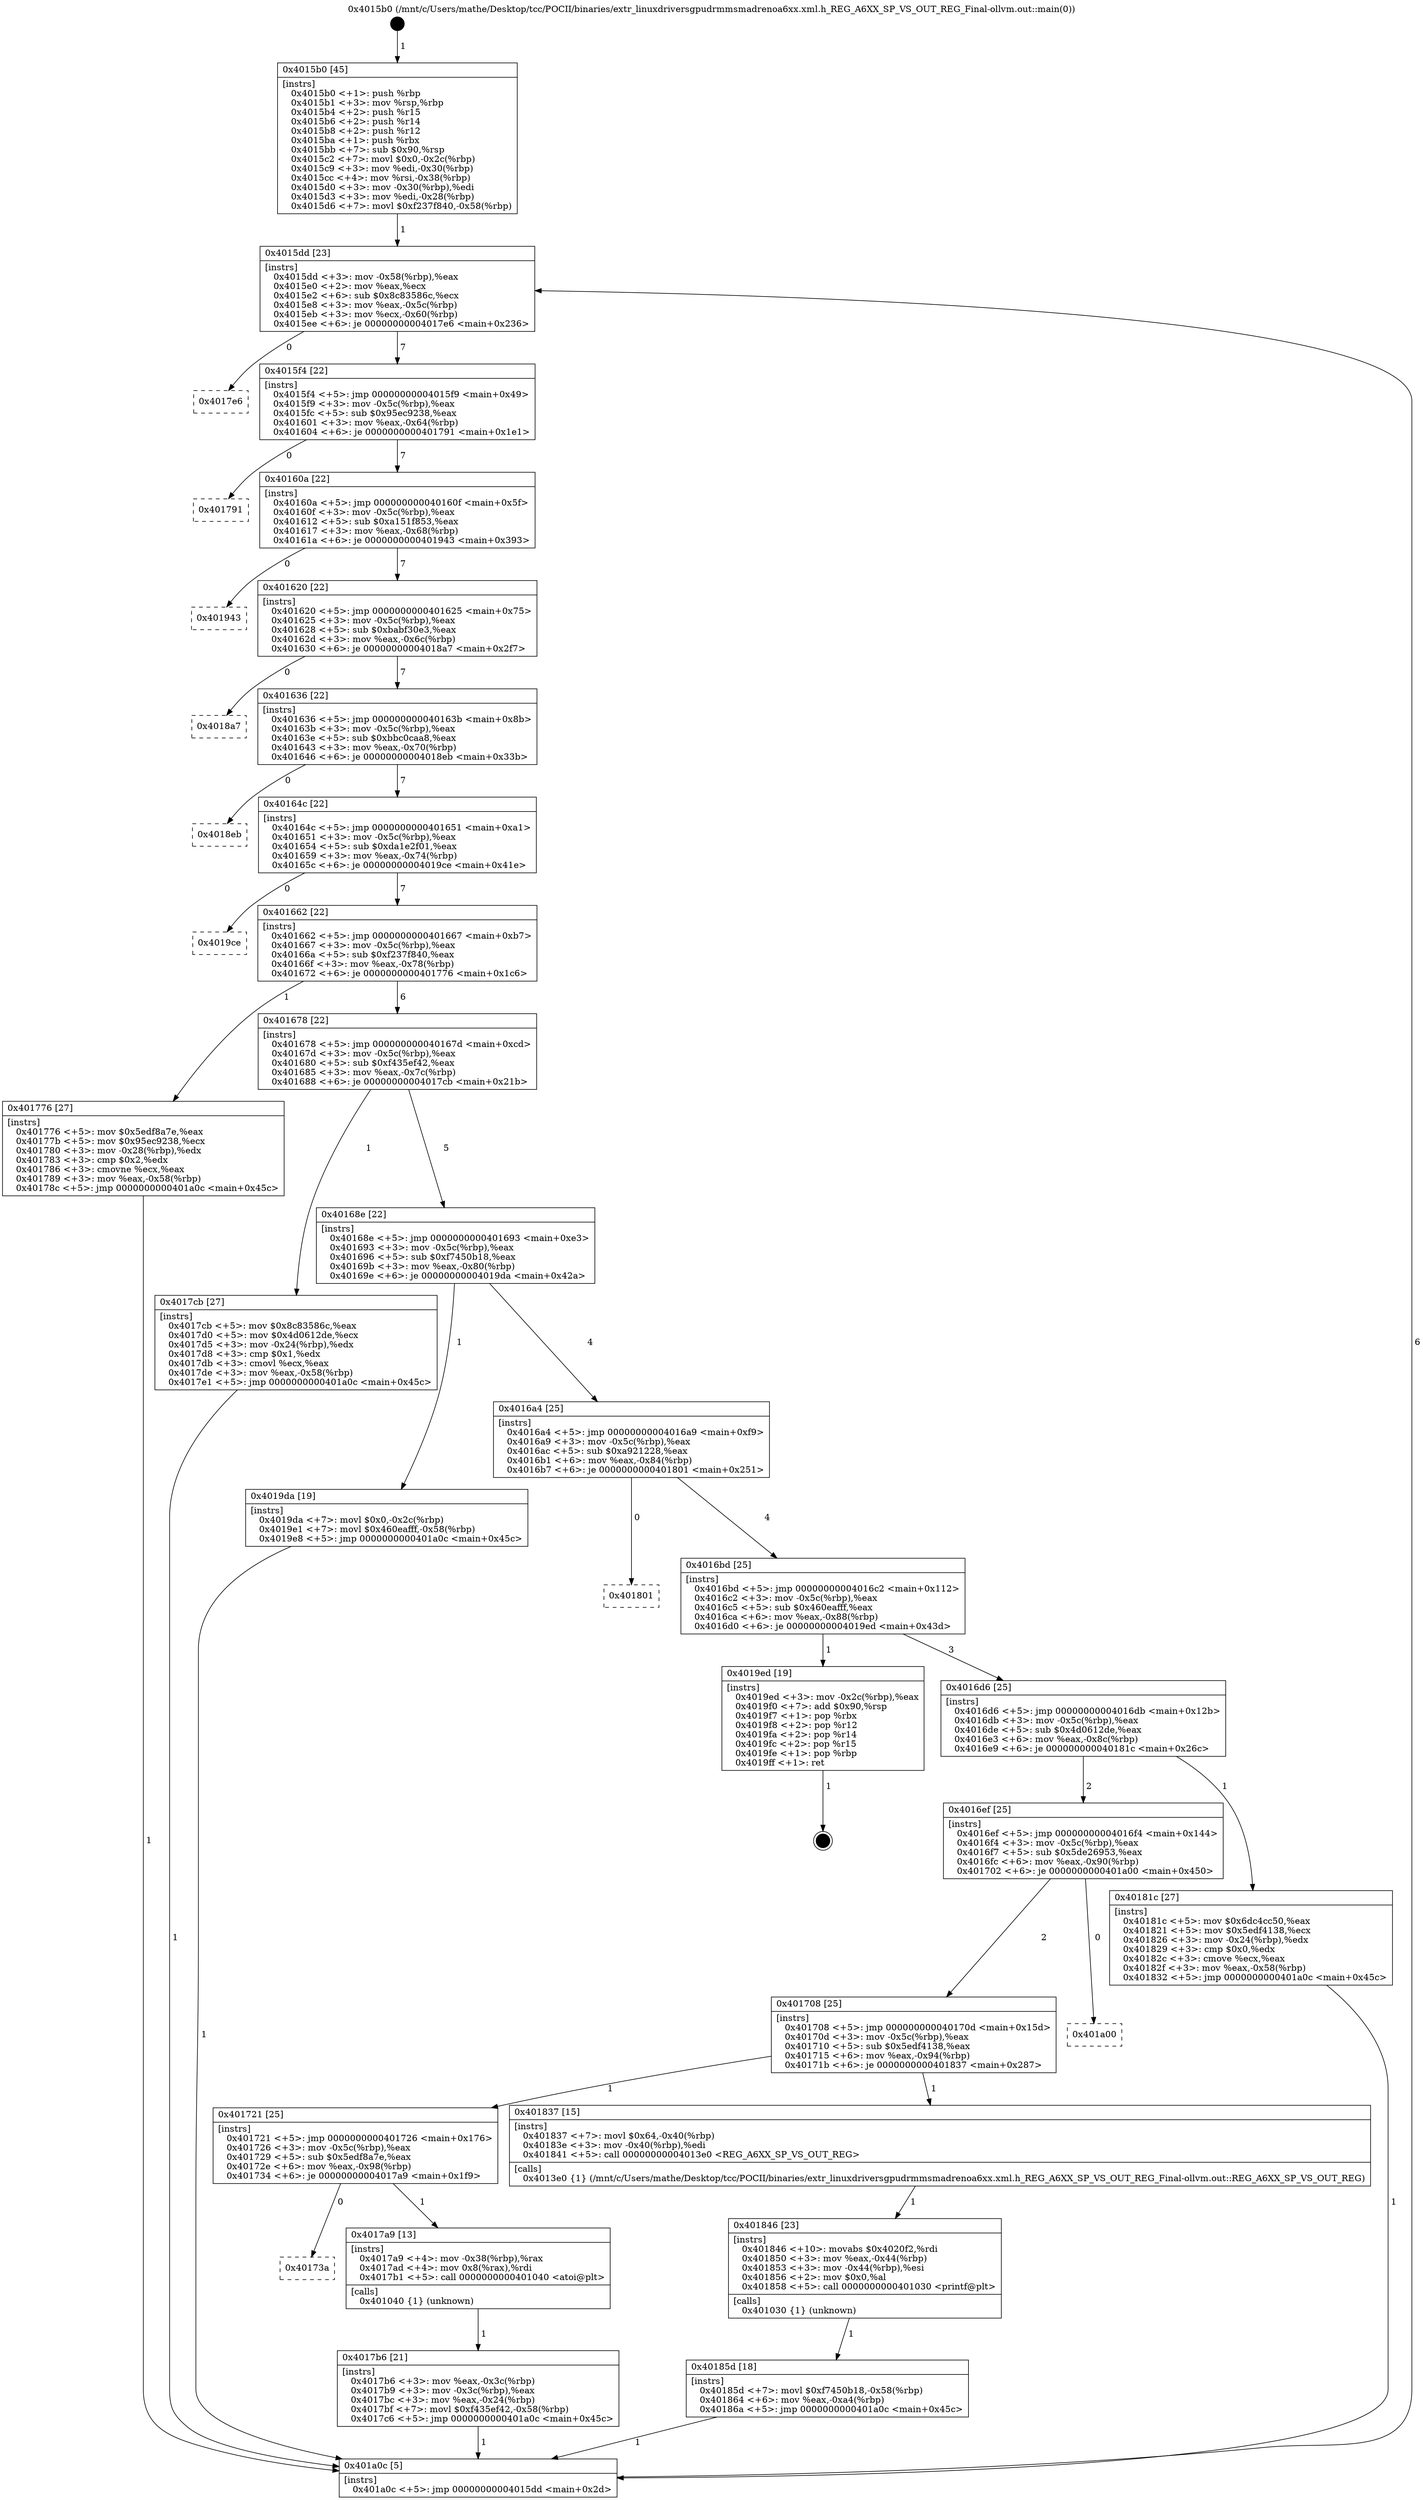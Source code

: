 digraph "0x4015b0" {
  label = "0x4015b0 (/mnt/c/Users/mathe/Desktop/tcc/POCII/binaries/extr_linuxdriversgpudrmmsmadrenoa6xx.xml.h_REG_A6XX_SP_VS_OUT_REG_Final-ollvm.out::main(0))"
  labelloc = "t"
  node[shape=record]

  Entry [label="",width=0.3,height=0.3,shape=circle,fillcolor=black,style=filled]
  "0x4015dd" [label="{
     0x4015dd [23]\l
     | [instrs]\l
     &nbsp;&nbsp;0x4015dd \<+3\>: mov -0x58(%rbp),%eax\l
     &nbsp;&nbsp;0x4015e0 \<+2\>: mov %eax,%ecx\l
     &nbsp;&nbsp;0x4015e2 \<+6\>: sub $0x8c83586c,%ecx\l
     &nbsp;&nbsp;0x4015e8 \<+3\>: mov %eax,-0x5c(%rbp)\l
     &nbsp;&nbsp;0x4015eb \<+3\>: mov %ecx,-0x60(%rbp)\l
     &nbsp;&nbsp;0x4015ee \<+6\>: je 00000000004017e6 \<main+0x236\>\l
  }"]
  "0x4017e6" [label="{
     0x4017e6\l
  }", style=dashed]
  "0x4015f4" [label="{
     0x4015f4 [22]\l
     | [instrs]\l
     &nbsp;&nbsp;0x4015f4 \<+5\>: jmp 00000000004015f9 \<main+0x49\>\l
     &nbsp;&nbsp;0x4015f9 \<+3\>: mov -0x5c(%rbp),%eax\l
     &nbsp;&nbsp;0x4015fc \<+5\>: sub $0x95ec9238,%eax\l
     &nbsp;&nbsp;0x401601 \<+3\>: mov %eax,-0x64(%rbp)\l
     &nbsp;&nbsp;0x401604 \<+6\>: je 0000000000401791 \<main+0x1e1\>\l
  }"]
  Exit [label="",width=0.3,height=0.3,shape=circle,fillcolor=black,style=filled,peripheries=2]
  "0x401791" [label="{
     0x401791\l
  }", style=dashed]
  "0x40160a" [label="{
     0x40160a [22]\l
     | [instrs]\l
     &nbsp;&nbsp;0x40160a \<+5\>: jmp 000000000040160f \<main+0x5f\>\l
     &nbsp;&nbsp;0x40160f \<+3\>: mov -0x5c(%rbp),%eax\l
     &nbsp;&nbsp;0x401612 \<+5\>: sub $0xa151f853,%eax\l
     &nbsp;&nbsp;0x401617 \<+3\>: mov %eax,-0x68(%rbp)\l
     &nbsp;&nbsp;0x40161a \<+6\>: je 0000000000401943 \<main+0x393\>\l
  }"]
  "0x40185d" [label="{
     0x40185d [18]\l
     | [instrs]\l
     &nbsp;&nbsp;0x40185d \<+7\>: movl $0xf7450b18,-0x58(%rbp)\l
     &nbsp;&nbsp;0x401864 \<+6\>: mov %eax,-0xa4(%rbp)\l
     &nbsp;&nbsp;0x40186a \<+5\>: jmp 0000000000401a0c \<main+0x45c\>\l
  }"]
  "0x401943" [label="{
     0x401943\l
  }", style=dashed]
  "0x401620" [label="{
     0x401620 [22]\l
     | [instrs]\l
     &nbsp;&nbsp;0x401620 \<+5\>: jmp 0000000000401625 \<main+0x75\>\l
     &nbsp;&nbsp;0x401625 \<+3\>: mov -0x5c(%rbp),%eax\l
     &nbsp;&nbsp;0x401628 \<+5\>: sub $0xbabf30e3,%eax\l
     &nbsp;&nbsp;0x40162d \<+3\>: mov %eax,-0x6c(%rbp)\l
     &nbsp;&nbsp;0x401630 \<+6\>: je 00000000004018a7 \<main+0x2f7\>\l
  }"]
  "0x401846" [label="{
     0x401846 [23]\l
     | [instrs]\l
     &nbsp;&nbsp;0x401846 \<+10\>: movabs $0x4020f2,%rdi\l
     &nbsp;&nbsp;0x401850 \<+3\>: mov %eax,-0x44(%rbp)\l
     &nbsp;&nbsp;0x401853 \<+3\>: mov -0x44(%rbp),%esi\l
     &nbsp;&nbsp;0x401856 \<+2\>: mov $0x0,%al\l
     &nbsp;&nbsp;0x401858 \<+5\>: call 0000000000401030 \<printf@plt\>\l
     | [calls]\l
     &nbsp;&nbsp;0x401030 \{1\} (unknown)\l
  }"]
  "0x4018a7" [label="{
     0x4018a7\l
  }", style=dashed]
  "0x401636" [label="{
     0x401636 [22]\l
     | [instrs]\l
     &nbsp;&nbsp;0x401636 \<+5\>: jmp 000000000040163b \<main+0x8b\>\l
     &nbsp;&nbsp;0x40163b \<+3\>: mov -0x5c(%rbp),%eax\l
     &nbsp;&nbsp;0x40163e \<+5\>: sub $0xbbc0caa8,%eax\l
     &nbsp;&nbsp;0x401643 \<+3\>: mov %eax,-0x70(%rbp)\l
     &nbsp;&nbsp;0x401646 \<+6\>: je 00000000004018eb \<main+0x33b\>\l
  }"]
  "0x4017b6" [label="{
     0x4017b6 [21]\l
     | [instrs]\l
     &nbsp;&nbsp;0x4017b6 \<+3\>: mov %eax,-0x3c(%rbp)\l
     &nbsp;&nbsp;0x4017b9 \<+3\>: mov -0x3c(%rbp),%eax\l
     &nbsp;&nbsp;0x4017bc \<+3\>: mov %eax,-0x24(%rbp)\l
     &nbsp;&nbsp;0x4017bf \<+7\>: movl $0xf435ef42,-0x58(%rbp)\l
     &nbsp;&nbsp;0x4017c6 \<+5\>: jmp 0000000000401a0c \<main+0x45c\>\l
  }"]
  "0x4018eb" [label="{
     0x4018eb\l
  }", style=dashed]
  "0x40164c" [label="{
     0x40164c [22]\l
     | [instrs]\l
     &nbsp;&nbsp;0x40164c \<+5\>: jmp 0000000000401651 \<main+0xa1\>\l
     &nbsp;&nbsp;0x401651 \<+3\>: mov -0x5c(%rbp),%eax\l
     &nbsp;&nbsp;0x401654 \<+5\>: sub $0xda1e2f01,%eax\l
     &nbsp;&nbsp;0x401659 \<+3\>: mov %eax,-0x74(%rbp)\l
     &nbsp;&nbsp;0x40165c \<+6\>: je 00000000004019ce \<main+0x41e\>\l
  }"]
  "0x40173a" [label="{
     0x40173a\l
  }", style=dashed]
  "0x4019ce" [label="{
     0x4019ce\l
  }", style=dashed]
  "0x401662" [label="{
     0x401662 [22]\l
     | [instrs]\l
     &nbsp;&nbsp;0x401662 \<+5\>: jmp 0000000000401667 \<main+0xb7\>\l
     &nbsp;&nbsp;0x401667 \<+3\>: mov -0x5c(%rbp),%eax\l
     &nbsp;&nbsp;0x40166a \<+5\>: sub $0xf237f840,%eax\l
     &nbsp;&nbsp;0x40166f \<+3\>: mov %eax,-0x78(%rbp)\l
     &nbsp;&nbsp;0x401672 \<+6\>: je 0000000000401776 \<main+0x1c6\>\l
  }"]
  "0x4017a9" [label="{
     0x4017a9 [13]\l
     | [instrs]\l
     &nbsp;&nbsp;0x4017a9 \<+4\>: mov -0x38(%rbp),%rax\l
     &nbsp;&nbsp;0x4017ad \<+4\>: mov 0x8(%rax),%rdi\l
     &nbsp;&nbsp;0x4017b1 \<+5\>: call 0000000000401040 \<atoi@plt\>\l
     | [calls]\l
     &nbsp;&nbsp;0x401040 \{1\} (unknown)\l
  }"]
  "0x401776" [label="{
     0x401776 [27]\l
     | [instrs]\l
     &nbsp;&nbsp;0x401776 \<+5\>: mov $0x5edf8a7e,%eax\l
     &nbsp;&nbsp;0x40177b \<+5\>: mov $0x95ec9238,%ecx\l
     &nbsp;&nbsp;0x401780 \<+3\>: mov -0x28(%rbp),%edx\l
     &nbsp;&nbsp;0x401783 \<+3\>: cmp $0x2,%edx\l
     &nbsp;&nbsp;0x401786 \<+3\>: cmovne %ecx,%eax\l
     &nbsp;&nbsp;0x401789 \<+3\>: mov %eax,-0x58(%rbp)\l
     &nbsp;&nbsp;0x40178c \<+5\>: jmp 0000000000401a0c \<main+0x45c\>\l
  }"]
  "0x401678" [label="{
     0x401678 [22]\l
     | [instrs]\l
     &nbsp;&nbsp;0x401678 \<+5\>: jmp 000000000040167d \<main+0xcd\>\l
     &nbsp;&nbsp;0x40167d \<+3\>: mov -0x5c(%rbp),%eax\l
     &nbsp;&nbsp;0x401680 \<+5\>: sub $0xf435ef42,%eax\l
     &nbsp;&nbsp;0x401685 \<+3\>: mov %eax,-0x7c(%rbp)\l
     &nbsp;&nbsp;0x401688 \<+6\>: je 00000000004017cb \<main+0x21b\>\l
  }"]
  "0x401a0c" [label="{
     0x401a0c [5]\l
     | [instrs]\l
     &nbsp;&nbsp;0x401a0c \<+5\>: jmp 00000000004015dd \<main+0x2d\>\l
  }"]
  "0x4015b0" [label="{
     0x4015b0 [45]\l
     | [instrs]\l
     &nbsp;&nbsp;0x4015b0 \<+1\>: push %rbp\l
     &nbsp;&nbsp;0x4015b1 \<+3\>: mov %rsp,%rbp\l
     &nbsp;&nbsp;0x4015b4 \<+2\>: push %r15\l
     &nbsp;&nbsp;0x4015b6 \<+2\>: push %r14\l
     &nbsp;&nbsp;0x4015b8 \<+2\>: push %r12\l
     &nbsp;&nbsp;0x4015ba \<+1\>: push %rbx\l
     &nbsp;&nbsp;0x4015bb \<+7\>: sub $0x90,%rsp\l
     &nbsp;&nbsp;0x4015c2 \<+7\>: movl $0x0,-0x2c(%rbp)\l
     &nbsp;&nbsp;0x4015c9 \<+3\>: mov %edi,-0x30(%rbp)\l
     &nbsp;&nbsp;0x4015cc \<+4\>: mov %rsi,-0x38(%rbp)\l
     &nbsp;&nbsp;0x4015d0 \<+3\>: mov -0x30(%rbp),%edi\l
     &nbsp;&nbsp;0x4015d3 \<+3\>: mov %edi,-0x28(%rbp)\l
     &nbsp;&nbsp;0x4015d6 \<+7\>: movl $0xf237f840,-0x58(%rbp)\l
  }"]
  "0x401721" [label="{
     0x401721 [25]\l
     | [instrs]\l
     &nbsp;&nbsp;0x401721 \<+5\>: jmp 0000000000401726 \<main+0x176\>\l
     &nbsp;&nbsp;0x401726 \<+3\>: mov -0x5c(%rbp),%eax\l
     &nbsp;&nbsp;0x401729 \<+5\>: sub $0x5edf8a7e,%eax\l
     &nbsp;&nbsp;0x40172e \<+6\>: mov %eax,-0x98(%rbp)\l
     &nbsp;&nbsp;0x401734 \<+6\>: je 00000000004017a9 \<main+0x1f9\>\l
  }"]
  "0x4017cb" [label="{
     0x4017cb [27]\l
     | [instrs]\l
     &nbsp;&nbsp;0x4017cb \<+5\>: mov $0x8c83586c,%eax\l
     &nbsp;&nbsp;0x4017d0 \<+5\>: mov $0x4d0612de,%ecx\l
     &nbsp;&nbsp;0x4017d5 \<+3\>: mov -0x24(%rbp),%edx\l
     &nbsp;&nbsp;0x4017d8 \<+3\>: cmp $0x1,%edx\l
     &nbsp;&nbsp;0x4017db \<+3\>: cmovl %ecx,%eax\l
     &nbsp;&nbsp;0x4017de \<+3\>: mov %eax,-0x58(%rbp)\l
     &nbsp;&nbsp;0x4017e1 \<+5\>: jmp 0000000000401a0c \<main+0x45c\>\l
  }"]
  "0x40168e" [label="{
     0x40168e [22]\l
     | [instrs]\l
     &nbsp;&nbsp;0x40168e \<+5\>: jmp 0000000000401693 \<main+0xe3\>\l
     &nbsp;&nbsp;0x401693 \<+3\>: mov -0x5c(%rbp),%eax\l
     &nbsp;&nbsp;0x401696 \<+5\>: sub $0xf7450b18,%eax\l
     &nbsp;&nbsp;0x40169b \<+3\>: mov %eax,-0x80(%rbp)\l
     &nbsp;&nbsp;0x40169e \<+6\>: je 00000000004019da \<main+0x42a\>\l
  }"]
  "0x401837" [label="{
     0x401837 [15]\l
     | [instrs]\l
     &nbsp;&nbsp;0x401837 \<+7\>: movl $0x64,-0x40(%rbp)\l
     &nbsp;&nbsp;0x40183e \<+3\>: mov -0x40(%rbp),%edi\l
     &nbsp;&nbsp;0x401841 \<+5\>: call 00000000004013e0 \<REG_A6XX_SP_VS_OUT_REG\>\l
     | [calls]\l
     &nbsp;&nbsp;0x4013e0 \{1\} (/mnt/c/Users/mathe/Desktop/tcc/POCII/binaries/extr_linuxdriversgpudrmmsmadrenoa6xx.xml.h_REG_A6XX_SP_VS_OUT_REG_Final-ollvm.out::REG_A6XX_SP_VS_OUT_REG)\l
  }"]
  "0x4019da" [label="{
     0x4019da [19]\l
     | [instrs]\l
     &nbsp;&nbsp;0x4019da \<+7\>: movl $0x0,-0x2c(%rbp)\l
     &nbsp;&nbsp;0x4019e1 \<+7\>: movl $0x460eafff,-0x58(%rbp)\l
     &nbsp;&nbsp;0x4019e8 \<+5\>: jmp 0000000000401a0c \<main+0x45c\>\l
  }"]
  "0x4016a4" [label="{
     0x4016a4 [25]\l
     | [instrs]\l
     &nbsp;&nbsp;0x4016a4 \<+5\>: jmp 00000000004016a9 \<main+0xf9\>\l
     &nbsp;&nbsp;0x4016a9 \<+3\>: mov -0x5c(%rbp),%eax\l
     &nbsp;&nbsp;0x4016ac \<+5\>: sub $0xa921228,%eax\l
     &nbsp;&nbsp;0x4016b1 \<+6\>: mov %eax,-0x84(%rbp)\l
     &nbsp;&nbsp;0x4016b7 \<+6\>: je 0000000000401801 \<main+0x251\>\l
  }"]
  "0x401708" [label="{
     0x401708 [25]\l
     | [instrs]\l
     &nbsp;&nbsp;0x401708 \<+5\>: jmp 000000000040170d \<main+0x15d\>\l
     &nbsp;&nbsp;0x40170d \<+3\>: mov -0x5c(%rbp),%eax\l
     &nbsp;&nbsp;0x401710 \<+5\>: sub $0x5edf4138,%eax\l
     &nbsp;&nbsp;0x401715 \<+6\>: mov %eax,-0x94(%rbp)\l
     &nbsp;&nbsp;0x40171b \<+6\>: je 0000000000401837 \<main+0x287\>\l
  }"]
  "0x401801" [label="{
     0x401801\l
  }", style=dashed]
  "0x4016bd" [label="{
     0x4016bd [25]\l
     | [instrs]\l
     &nbsp;&nbsp;0x4016bd \<+5\>: jmp 00000000004016c2 \<main+0x112\>\l
     &nbsp;&nbsp;0x4016c2 \<+3\>: mov -0x5c(%rbp),%eax\l
     &nbsp;&nbsp;0x4016c5 \<+5\>: sub $0x460eafff,%eax\l
     &nbsp;&nbsp;0x4016ca \<+6\>: mov %eax,-0x88(%rbp)\l
     &nbsp;&nbsp;0x4016d0 \<+6\>: je 00000000004019ed \<main+0x43d\>\l
  }"]
  "0x401a00" [label="{
     0x401a00\l
  }", style=dashed]
  "0x4019ed" [label="{
     0x4019ed [19]\l
     | [instrs]\l
     &nbsp;&nbsp;0x4019ed \<+3\>: mov -0x2c(%rbp),%eax\l
     &nbsp;&nbsp;0x4019f0 \<+7\>: add $0x90,%rsp\l
     &nbsp;&nbsp;0x4019f7 \<+1\>: pop %rbx\l
     &nbsp;&nbsp;0x4019f8 \<+2\>: pop %r12\l
     &nbsp;&nbsp;0x4019fa \<+2\>: pop %r14\l
     &nbsp;&nbsp;0x4019fc \<+2\>: pop %r15\l
     &nbsp;&nbsp;0x4019fe \<+1\>: pop %rbp\l
     &nbsp;&nbsp;0x4019ff \<+1\>: ret\l
  }"]
  "0x4016d6" [label="{
     0x4016d6 [25]\l
     | [instrs]\l
     &nbsp;&nbsp;0x4016d6 \<+5\>: jmp 00000000004016db \<main+0x12b\>\l
     &nbsp;&nbsp;0x4016db \<+3\>: mov -0x5c(%rbp),%eax\l
     &nbsp;&nbsp;0x4016de \<+5\>: sub $0x4d0612de,%eax\l
     &nbsp;&nbsp;0x4016e3 \<+6\>: mov %eax,-0x8c(%rbp)\l
     &nbsp;&nbsp;0x4016e9 \<+6\>: je 000000000040181c \<main+0x26c\>\l
  }"]
  "0x4016ef" [label="{
     0x4016ef [25]\l
     | [instrs]\l
     &nbsp;&nbsp;0x4016ef \<+5\>: jmp 00000000004016f4 \<main+0x144\>\l
     &nbsp;&nbsp;0x4016f4 \<+3\>: mov -0x5c(%rbp),%eax\l
     &nbsp;&nbsp;0x4016f7 \<+5\>: sub $0x5de26953,%eax\l
     &nbsp;&nbsp;0x4016fc \<+6\>: mov %eax,-0x90(%rbp)\l
     &nbsp;&nbsp;0x401702 \<+6\>: je 0000000000401a00 \<main+0x450\>\l
  }"]
  "0x40181c" [label="{
     0x40181c [27]\l
     | [instrs]\l
     &nbsp;&nbsp;0x40181c \<+5\>: mov $0x6dc4cc50,%eax\l
     &nbsp;&nbsp;0x401821 \<+5\>: mov $0x5edf4138,%ecx\l
     &nbsp;&nbsp;0x401826 \<+3\>: mov -0x24(%rbp),%edx\l
     &nbsp;&nbsp;0x401829 \<+3\>: cmp $0x0,%edx\l
     &nbsp;&nbsp;0x40182c \<+3\>: cmove %ecx,%eax\l
     &nbsp;&nbsp;0x40182f \<+3\>: mov %eax,-0x58(%rbp)\l
     &nbsp;&nbsp;0x401832 \<+5\>: jmp 0000000000401a0c \<main+0x45c\>\l
  }"]
  Entry -> "0x4015b0" [label=" 1"]
  "0x4015dd" -> "0x4017e6" [label=" 0"]
  "0x4015dd" -> "0x4015f4" [label=" 7"]
  "0x4019ed" -> Exit [label=" 1"]
  "0x4015f4" -> "0x401791" [label=" 0"]
  "0x4015f4" -> "0x40160a" [label=" 7"]
  "0x4019da" -> "0x401a0c" [label=" 1"]
  "0x40160a" -> "0x401943" [label=" 0"]
  "0x40160a" -> "0x401620" [label=" 7"]
  "0x40185d" -> "0x401a0c" [label=" 1"]
  "0x401620" -> "0x4018a7" [label=" 0"]
  "0x401620" -> "0x401636" [label=" 7"]
  "0x401846" -> "0x40185d" [label=" 1"]
  "0x401636" -> "0x4018eb" [label=" 0"]
  "0x401636" -> "0x40164c" [label=" 7"]
  "0x401837" -> "0x401846" [label=" 1"]
  "0x40164c" -> "0x4019ce" [label=" 0"]
  "0x40164c" -> "0x401662" [label=" 7"]
  "0x40181c" -> "0x401a0c" [label=" 1"]
  "0x401662" -> "0x401776" [label=" 1"]
  "0x401662" -> "0x401678" [label=" 6"]
  "0x401776" -> "0x401a0c" [label=" 1"]
  "0x4015b0" -> "0x4015dd" [label=" 1"]
  "0x401a0c" -> "0x4015dd" [label=" 6"]
  "0x4017cb" -> "0x401a0c" [label=" 1"]
  "0x401678" -> "0x4017cb" [label=" 1"]
  "0x401678" -> "0x40168e" [label=" 5"]
  "0x4017a9" -> "0x4017b6" [label=" 1"]
  "0x40168e" -> "0x4019da" [label=" 1"]
  "0x40168e" -> "0x4016a4" [label=" 4"]
  "0x401721" -> "0x40173a" [label=" 0"]
  "0x4016a4" -> "0x401801" [label=" 0"]
  "0x4016a4" -> "0x4016bd" [label=" 4"]
  "0x4017b6" -> "0x401a0c" [label=" 1"]
  "0x4016bd" -> "0x4019ed" [label=" 1"]
  "0x4016bd" -> "0x4016d6" [label=" 3"]
  "0x401708" -> "0x401721" [label=" 1"]
  "0x4016d6" -> "0x40181c" [label=" 1"]
  "0x4016d6" -> "0x4016ef" [label=" 2"]
  "0x401708" -> "0x401837" [label=" 1"]
  "0x4016ef" -> "0x401a00" [label=" 0"]
  "0x4016ef" -> "0x401708" [label=" 2"]
  "0x401721" -> "0x4017a9" [label=" 1"]
}
